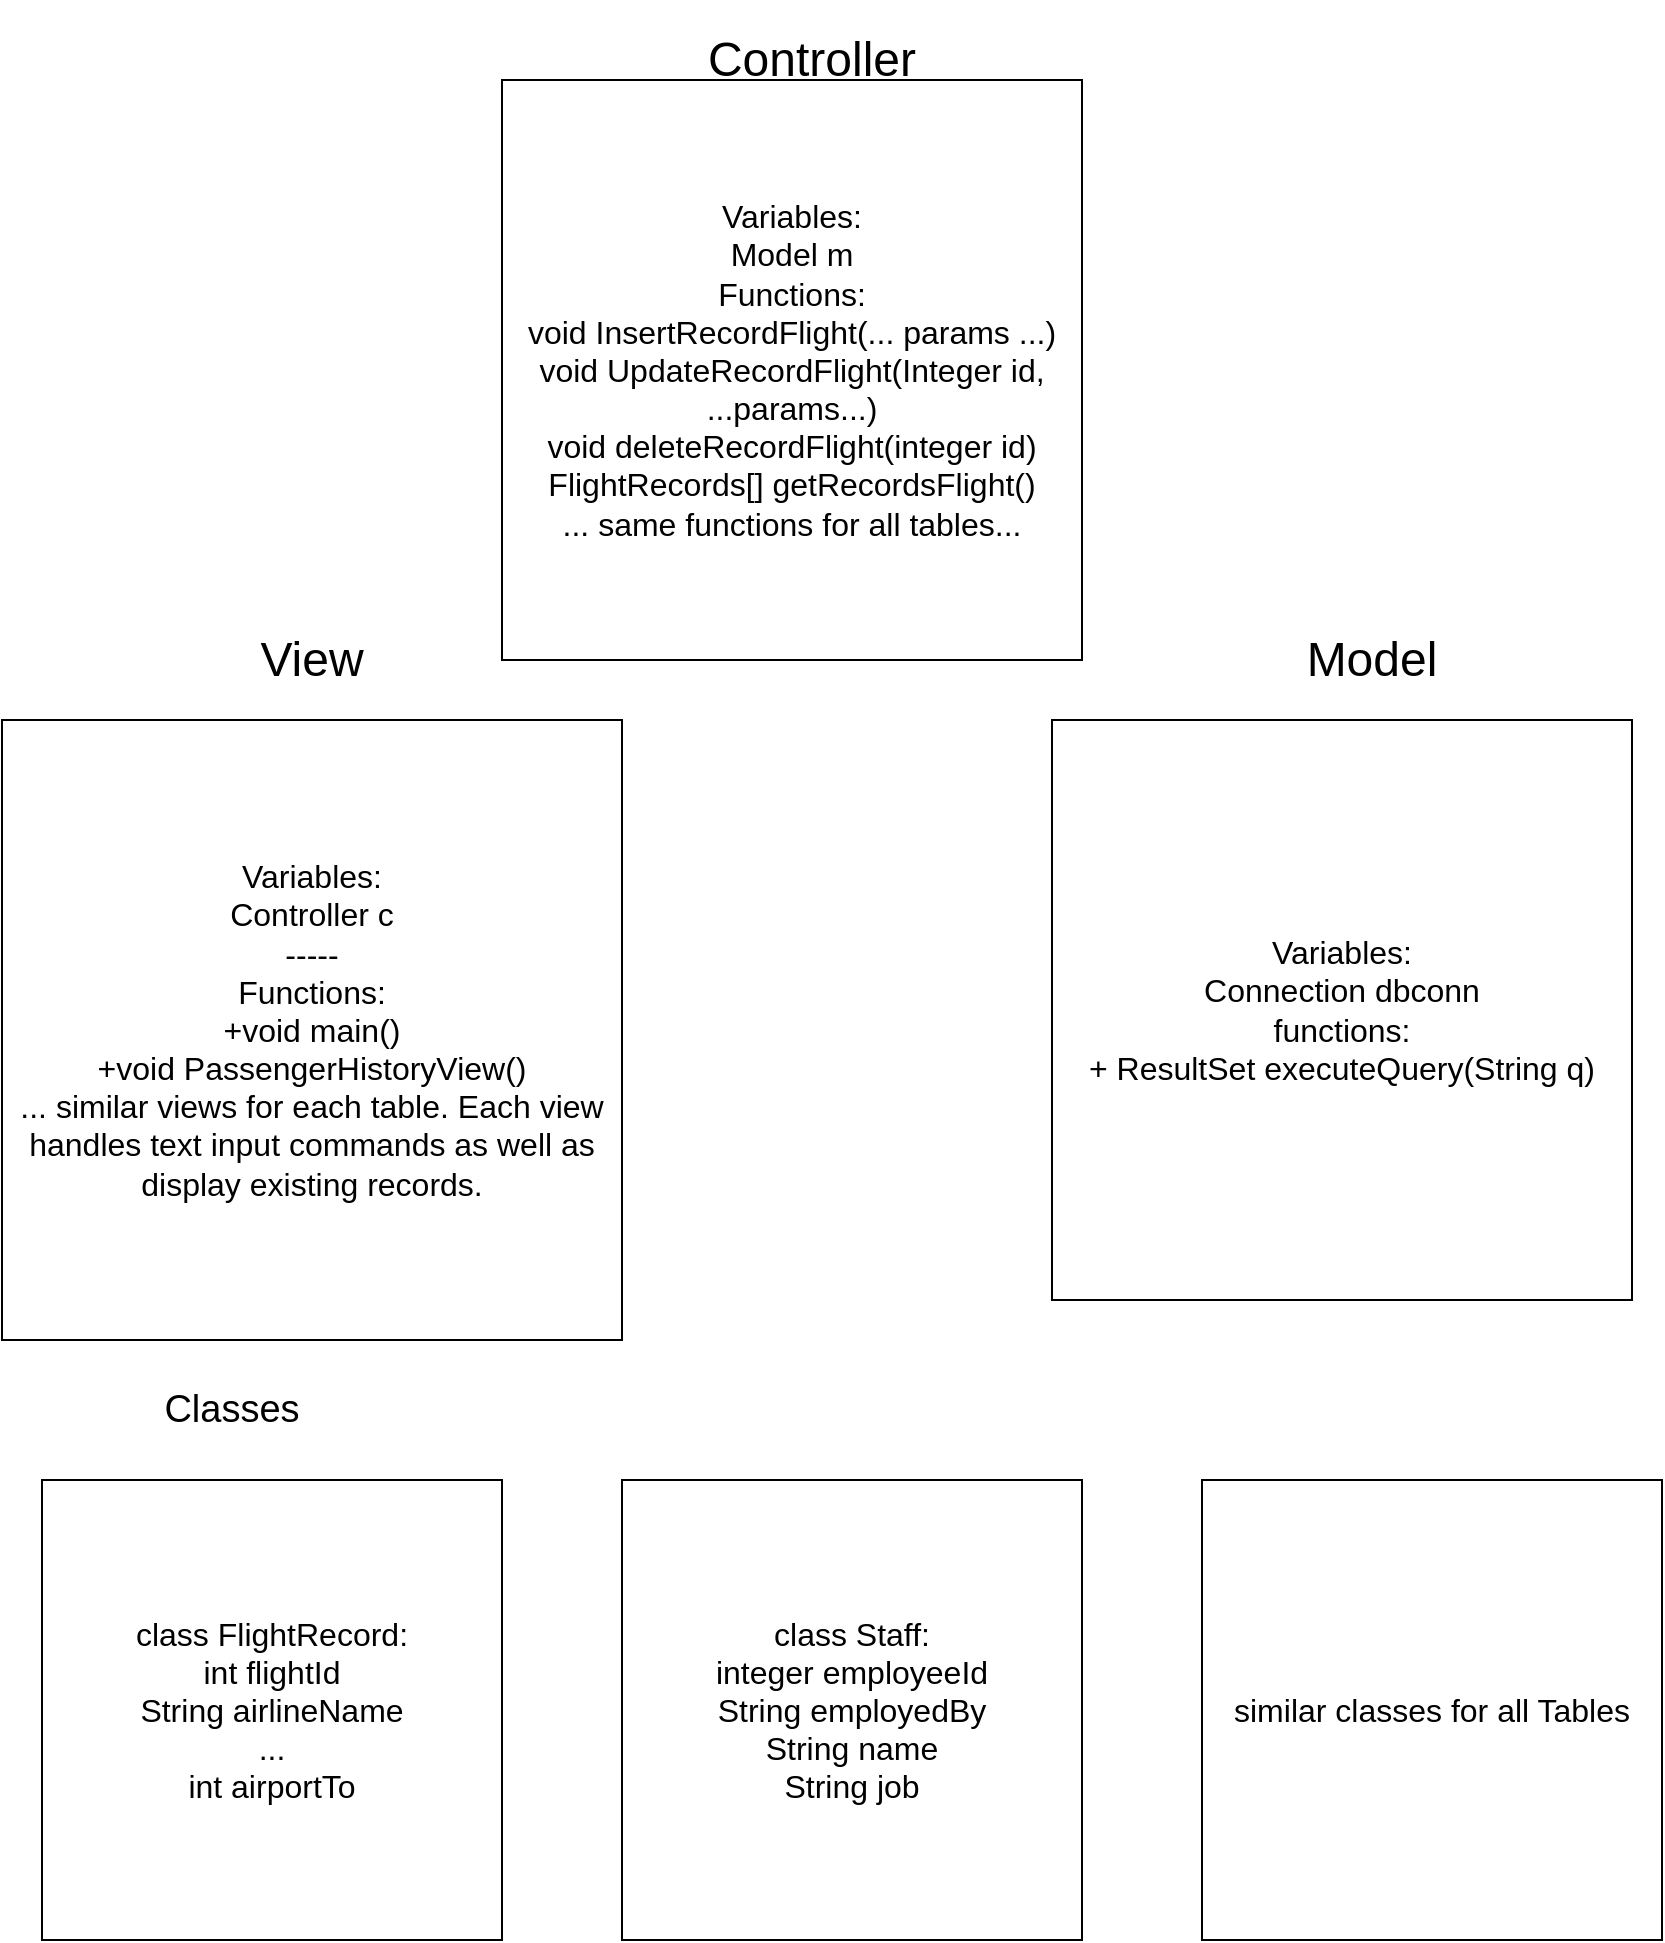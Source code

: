 <mxfile version="20.6.0" type="device"><diagram id="7qNTKEGkjDnGpBvHMg8z" name="Page-1"><mxGraphModel dx="1765" dy="1001" grid="1" gridSize="10" guides="1" tooltips="1" connect="1" arrows="1" fold="1" page="1" pageScale="1" pageWidth="850" pageHeight="1100" math="0" shadow="0"><root><mxCell id="0"/><mxCell id="1" parent="0"/><mxCell id="0y-OWnZe0-cENvXW0wyB-1" value="Variables:&lt;br&gt;Controller c&lt;br&gt;-----&lt;br&gt;Functions:&lt;br&gt;+void main()&lt;br&gt;+void PassengerHistoryView()&lt;br&gt;... similar views for each table. Each view handles text input commands as well as display existing records." style="whiteSpace=wrap;html=1;aspect=fixed;fontSize=16;" vertex="1" parent="1"><mxGeometry x="20" y="370" width="310" height="310" as="geometry"/></mxCell><mxCell id="0y-OWnZe0-cENvXW0wyB-2" value="Variables:&lt;br&gt;Model m&lt;br&gt;Functions:&lt;br&gt;void&amp;nbsp;InsertRecordFlight(... params ...)&lt;br&gt;void UpdateRecordFlight(Integer id, ...params...)&lt;br&gt;void deleteRecordFlight(integer id)&lt;br&gt;FlightRecords[] getRecordsFlight()&lt;br&gt;... same functions for all tables..." style="whiteSpace=wrap;html=1;aspect=fixed;fontSize=16;" vertex="1" parent="1"><mxGeometry x="270" y="50" width="290" height="290" as="geometry"/></mxCell><mxCell id="0y-OWnZe0-cENvXW0wyB-3" value="Variables:&lt;br&gt;Connection dbconn&lt;br&gt;functions:&lt;br&gt;+ ResultSet executeQuery(String q)" style="whiteSpace=wrap;html=1;aspect=fixed;fontSize=16;" vertex="1" parent="1"><mxGeometry x="545" y="370" width="290" height="290" as="geometry"/></mxCell><mxCell id="0y-OWnZe0-cENvXW0wyB-4" value="&lt;font style=&quot;font-size: 24px;&quot;&gt;Controller&lt;/font&gt;" style="text;html=1;strokeColor=none;fillColor=none;align=center;verticalAlign=middle;whiteSpace=wrap;rounded=0;" vertex="1" parent="1"><mxGeometry x="350" y="10" width="150" height="60" as="geometry"/></mxCell><mxCell id="0y-OWnZe0-cENvXW0wyB-5" value="&lt;font style=&quot;font-size: 24px;&quot;&gt;Model&lt;/font&gt;" style="text;html=1;strokeColor=none;fillColor=none;align=center;verticalAlign=middle;whiteSpace=wrap;rounded=0;" vertex="1" parent="1"><mxGeometry x="630" y="310" width="150" height="60" as="geometry"/></mxCell><mxCell id="0y-OWnZe0-cENvXW0wyB-6" value="&lt;font style=&quot;font-size: 24px;&quot;&gt;View&lt;/font&gt;" style="text;html=1;strokeColor=none;fillColor=none;align=center;verticalAlign=middle;whiteSpace=wrap;rounded=0;" vertex="1" parent="1"><mxGeometry x="100" y="310" width="150" height="60" as="geometry"/></mxCell><mxCell id="0y-OWnZe0-cENvXW0wyB-12" value="class FlightRecord:&lt;br&gt;int flightId&lt;br&gt;String airlineName&lt;br&gt;...&lt;br&gt;int airportTo" style="whiteSpace=wrap;html=1;aspect=fixed;fontSize=16;" vertex="1" parent="1"><mxGeometry x="40" y="750" width="230" height="230" as="geometry"/></mxCell><mxCell id="0y-OWnZe0-cENvXW0wyB-13" value="class Staff:&lt;br&gt;integer employeeId&lt;br&gt;String employedBy&lt;br&gt;String name&lt;br&gt;String job" style="whiteSpace=wrap;html=1;aspect=fixed;fontSize=16;" vertex="1" parent="1"><mxGeometry x="330" y="750" width="230" height="230" as="geometry"/></mxCell><mxCell id="0y-OWnZe0-cENvXW0wyB-14" value="&lt;font style=&quot;font-size: 19px;&quot;&gt;Classes&lt;/font&gt;" style="text;html=1;strokeColor=none;fillColor=none;align=center;verticalAlign=middle;whiteSpace=wrap;rounded=0;fontSize=16;" vertex="1" parent="1"><mxGeometry x="45" y="680" width="180" height="70" as="geometry"/></mxCell><mxCell id="0y-OWnZe0-cENvXW0wyB-15" value="similar classes for all Tables" style="whiteSpace=wrap;html=1;aspect=fixed;fontSize=16;" vertex="1" parent="1"><mxGeometry x="620" y="750" width="230" height="230" as="geometry"/></mxCell></root></mxGraphModel></diagram></mxfile>
